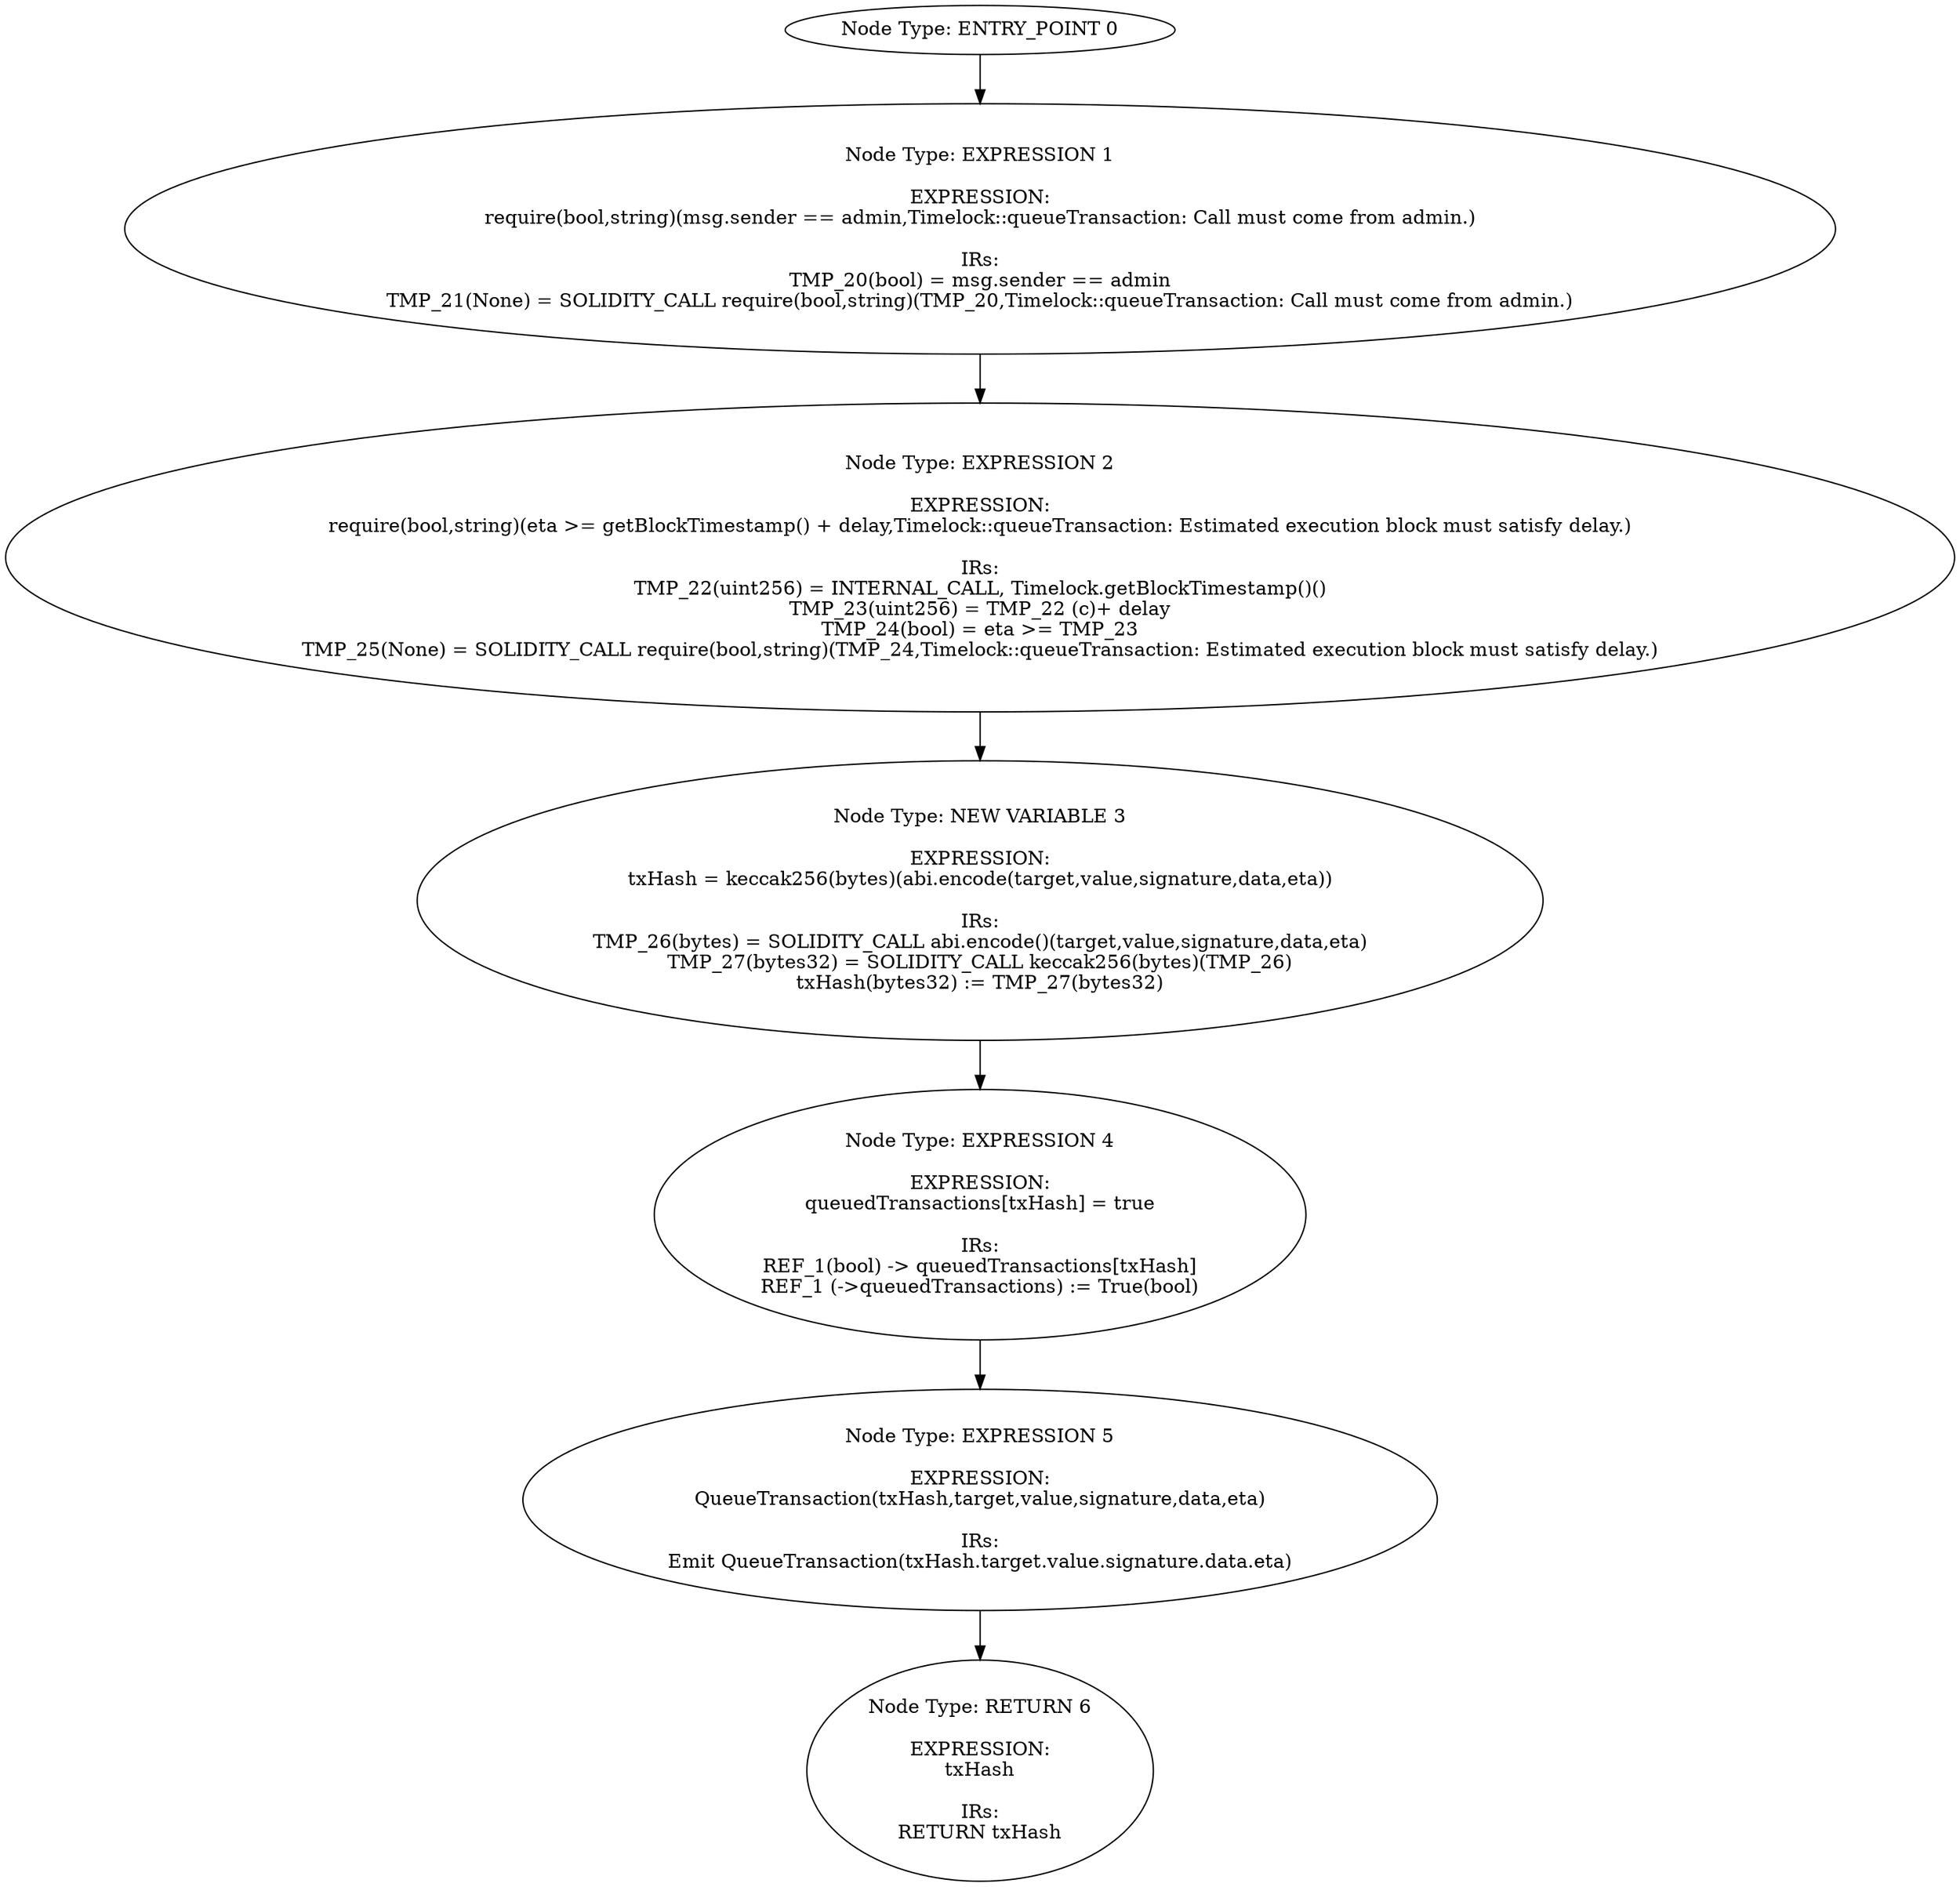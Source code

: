 digraph{
0[label="Node Type: ENTRY_POINT 0
"];
0->1;
1[label="Node Type: EXPRESSION 1

EXPRESSION:
require(bool,string)(msg.sender == admin,Timelock::queueTransaction: Call must come from admin.)

IRs:
TMP_20(bool) = msg.sender == admin
TMP_21(None) = SOLIDITY_CALL require(bool,string)(TMP_20,Timelock::queueTransaction: Call must come from admin.)"];
1->2;
2[label="Node Type: EXPRESSION 2

EXPRESSION:
require(bool,string)(eta >= getBlockTimestamp() + delay,Timelock::queueTransaction: Estimated execution block must satisfy delay.)

IRs:
TMP_22(uint256) = INTERNAL_CALL, Timelock.getBlockTimestamp()()
TMP_23(uint256) = TMP_22 (c)+ delay
TMP_24(bool) = eta >= TMP_23
TMP_25(None) = SOLIDITY_CALL require(bool,string)(TMP_24,Timelock::queueTransaction: Estimated execution block must satisfy delay.)"];
2->3;
3[label="Node Type: NEW VARIABLE 3

EXPRESSION:
txHash = keccak256(bytes)(abi.encode(target,value,signature,data,eta))

IRs:
TMP_26(bytes) = SOLIDITY_CALL abi.encode()(target,value,signature,data,eta)
TMP_27(bytes32) = SOLIDITY_CALL keccak256(bytes)(TMP_26)
txHash(bytes32) := TMP_27(bytes32)"];
3->4;
4[label="Node Type: EXPRESSION 4

EXPRESSION:
queuedTransactions[txHash] = true

IRs:
REF_1(bool) -> queuedTransactions[txHash]
REF_1 (->queuedTransactions) := True(bool)"];
4->5;
5[label="Node Type: EXPRESSION 5

EXPRESSION:
QueueTransaction(txHash,target,value,signature,data,eta)

IRs:
Emit QueueTransaction(txHash.target.value.signature.data.eta)"];
5->6;
6[label="Node Type: RETURN 6

EXPRESSION:
txHash

IRs:
RETURN txHash"];
}
